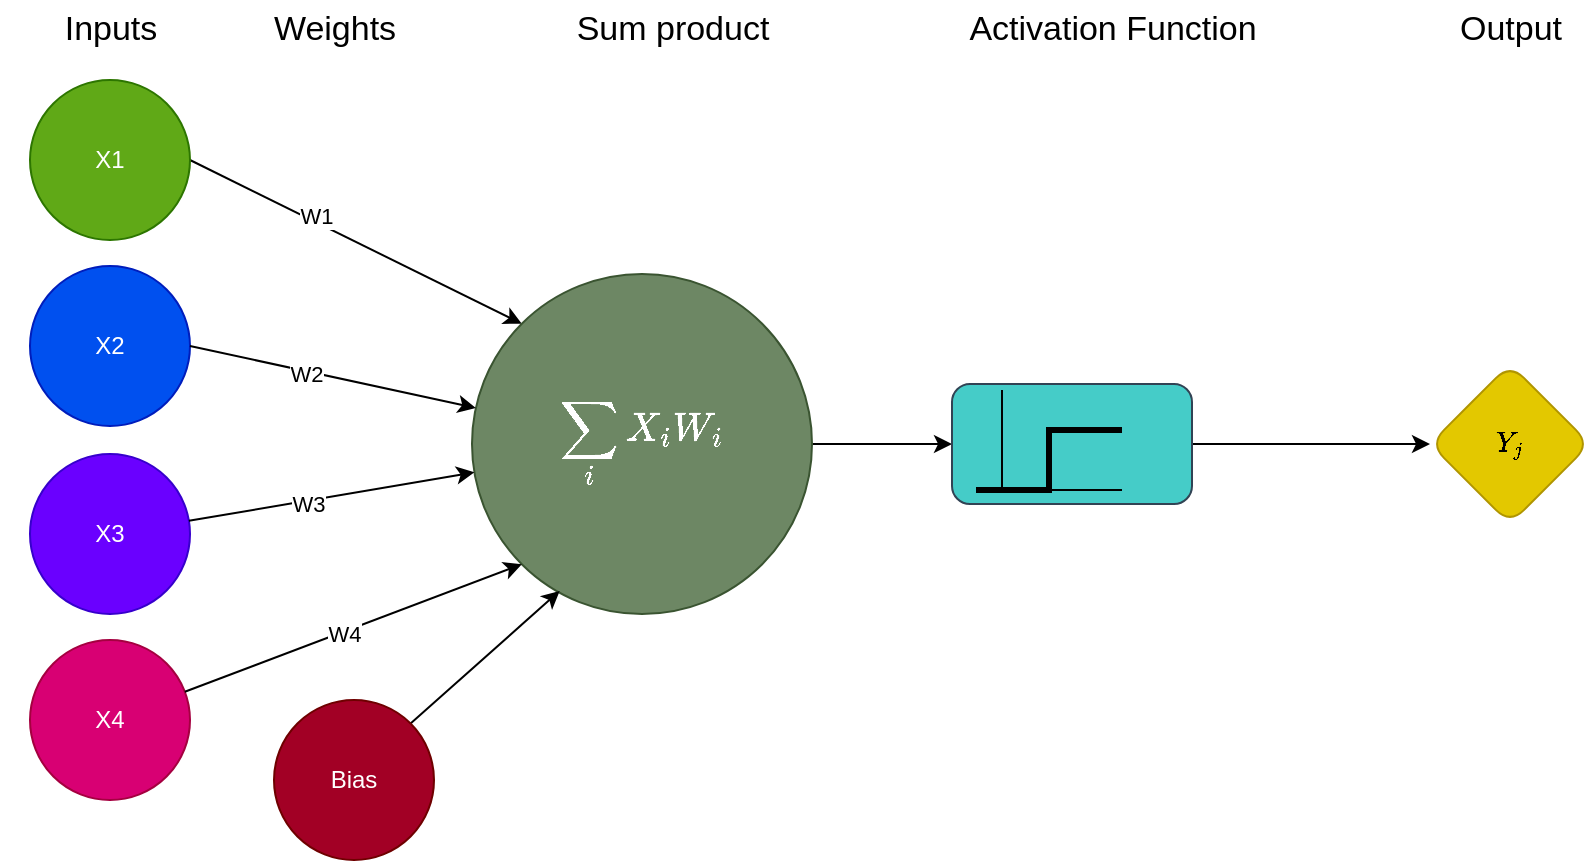 <mxfile version="20.6.0" type="google"><diagram id="GfqTB5fxBcTbeX49WYBL" name="neuron"><mxGraphModel grid="1" page="1" gridSize="10" guides="1" tooltips="1" connect="1" arrows="1" fold="1" pageScale="1" pageWidth="827" pageHeight="1169" math="1" shadow="0"><root><mxCell id="0"/><mxCell id="1" parent="0"/><mxCell id="25" style="edgeStyle=none;html=1;exitX=1;exitY=0.5;exitDx=0;exitDy=0;entryX=0;entryY=0;entryDx=0;entryDy=0;" edge="1" parent="1" source="5" target="9"><mxGeometry relative="1" as="geometry"/></mxCell><mxCell id="29" value="W1" style="edgeLabel;html=1;align=center;verticalAlign=middle;resizable=0;points=[];" vertex="1" connectable="0" parent="25"><mxGeometry x="-0.254" y="3" relative="1" as="geometry"><mxPoint as="offset"/></mxGeometry></mxCell><mxCell id="52" value="" style="group" vertex="1" connectable="0" parent="1"><mxGeometry x="3" y="80" width="110" height="360" as="geometry"/></mxCell><mxCell id="5" value="X1" style="ellipse;whiteSpace=wrap;html=1;aspect=fixed;fillColor=#60a917;fontColor=#ffffff;strokeColor=#2D7600;" vertex="1" parent="52"><mxGeometry x="15" width="80" height="80" as="geometry"/></mxCell><mxCell id="14" value="X2" style="ellipse;whiteSpace=wrap;html=1;aspect=fixed;fillColor=#0050ef;fontColor=#ffffff;strokeColor=#001DBC;" vertex="1" parent="52"><mxGeometry x="15" y="93" width="80" height="80" as="geometry"/></mxCell><mxCell id="15" value="X3" style="ellipse;whiteSpace=wrap;html=1;aspect=fixed;fillColor=#6a00ff;fontColor=#ffffff;strokeColor=#3700CC;" vertex="1" parent="52"><mxGeometry x="15" y="187" width="80" height="80" as="geometry"/></mxCell><mxCell id="16" value="X4" style="ellipse;whiteSpace=wrap;html=1;aspect=fixed;fillColor=#d80073;fontColor=#ffffff;strokeColor=#A50040;" vertex="1" parent="52"><mxGeometry x="15" y="280" width="80" height="80" as="geometry"/></mxCell><mxCell id="35" value="" style="edgeStyle=none;html=1;fontSize=17;" edge="1" parent="1" source="9" target="34"><mxGeometry relative="1" as="geometry"/></mxCell><mxCell id="9" value="&lt;font style=&quot;font-size: 17px&quot;&gt;&lt;br&gt;$$\sum_i X_i W_i$$&amp;nbsp;&amp;nbsp;&lt;/font&gt;" style="ellipse;whiteSpace=wrap;html=1;aspect=fixed;align=center;fillColor=#6d8764;fontColor=#ffffff;strokeColor=#3A5431;" vertex="1" parent="1"><mxGeometry x="239" y="177" width="170" height="170" as="geometry"/></mxCell><mxCell id="26" style="edgeStyle=none;html=1;exitX=1;exitY=0.5;exitDx=0;exitDy=0;" edge="1" parent="1" source="14" target="9"><mxGeometry relative="1" as="geometry"/></mxCell><mxCell id="30" value="W2" style="edgeLabel;html=1;align=center;verticalAlign=middle;resizable=0;points=[];" vertex="1" connectable="0" parent="26"><mxGeometry x="-0.192" y="-1" relative="1" as="geometry"><mxPoint as="offset"/></mxGeometry></mxCell><mxCell id="27" style="edgeStyle=none;html=1;" edge="1" parent="1" source="15" target="9"><mxGeometry relative="1" as="geometry"/></mxCell><mxCell id="31" value="W3" style="edgeLabel;html=1;align=center;verticalAlign=middle;resizable=0;points=[];" vertex="1" connectable="0" parent="27"><mxGeometry x="-0.168" y="-1" relative="1" as="geometry"><mxPoint as="offset"/></mxGeometry></mxCell><mxCell id="28" style="edgeStyle=none;html=1;entryX=0;entryY=1;entryDx=0;entryDy=0;" edge="1" parent="1" source="16" target="9"><mxGeometry relative="1" as="geometry"/></mxCell><mxCell id="32" value="W4" style="edgeLabel;html=1;align=center;verticalAlign=middle;resizable=0;points=[];" vertex="1" connectable="0" parent="28"><mxGeometry x="-0.055" y="-1" relative="1" as="geometry"><mxPoint x="-1" as="offset"/></mxGeometry></mxCell><mxCell id="45" value="" style="edgeStyle=elbowEdgeStyle;rounded=0;html=1;fontSize=17;endArrow=classic;endFill=1;strokeWidth=1;" edge="1" parent="1" source="34" target="44"><mxGeometry relative="1" as="geometry"/></mxCell><mxCell id="43" value="Activation Function" style="text;html=1;align=center;verticalAlign=middle;resizable=0;points=[];autosize=1;strokeColor=none;fillColor=none;fontSize=17;" vertex="1" parent="1"><mxGeometry x="479" y="40" width="160" height="30" as="geometry"/></mxCell><mxCell id="44" value="$$Y_j$$" style="rhombus;whiteSpace=wrap;html=1;rounded=1;fillColor=#e3c800;fontColor=#000000;strokeColor=#B09500;" vertex="1" parent="1"><mxGeometry x="718" y="222" width="80" height="80" as="geometry"/></mxCell><mxCell id="47" value="Inputs" style="text;html=1;align=center;verticalAlign=middle;resizable=0;points=[];autosize=1;strokeColor=none;fillColor=none;fontSize=17;" vertex="1" parent="1"><mxGeometry x="28" y="40" width="60" height="30" as="geometry"/></mxCell><mxCell id="48" value="Weights" style="text;html=1;align=center;verticalAlign=middle;resizable=0;points=[];autosize=1;strokeColor=none;fillColor=none;fontSize=17;" vertex="1" parent="1"><mxGeometry x="130" y="40" width="80" height="30" as="geometry"/></mxCell><mxCell id="49" value="Sum product" style="text;html=1;align=center;verticalAlign=middle;resizable=0;points=[];autosize=1;strokeColor=none;fillColor=none;fontSize=17;" vertex="1" parent="1"><mxGeometry x="284" y="40" width="110" height="30" as="geometry"/></mxCell><mxCell id="50" value="Output" style="text;html=1;align=center;verticalAlign=middle;resizable=0;points=[];autosize=1;strokeColor=none;fillColor=none;fontSize=17;" vertex="1" parent="1"><mxGeometry x="723" y="40" width="70" height="30" as="geometry"/></mxCell><mxCell id="51" value="" style="group;fillColor=none;fontColor=#ffffff;strokeColor=#;container=0;" vertex="1" connectable="0" parent="1"><mxGeometry x="479" y="232" width="120" height="60" as="geometry"/></mxCell><mxCell id="56" style="rounded=0;html=1;exitX=1;exitY=0;exitDx=0;exitDy=0;entryX=0.258;entryY=0.932;entryDx=0;entryDy=0;entryPerimeter=0;fontSize=17;endArrow=classic;endFill=1;strokeWidth=1;" edge="1" parent="1" source="55" target="9"><mxGeometry relative="1" as="geometry"/></mxCell><mxCell id="55" value="Bias" style="ellipse;whiteSpace=wrap;html=1;aspect=fixed;fillColor=#a20025;fontColor=#ffffff;strokeColor=#6F0000;" vertex="1" parent="1"><mxGeometry x="140" y="390" width="80" height="80" as="geometry"/></mxCell><mxCell id="34" value="" style="rounded=1;whiteSpace=wrap;html=1;fillColor=#45CCC8;fontColor=#ffffff;strokeColor=#314354;" vertex="1" parent="1"><mxGeometry x="479" y="232" width="120" height="60" as="geometry"/></mxCell><mxCell id="36" value="" style="endArrow=none;html=1;fontSize=17;" edge="1" parent="1"><mxGeometry width="50" height="50" relative="1" as="geometry"><mxPoint x="504" y="285" as="sourcePoint"/><mxPoint x="564" y="285" as="targetPoint"/></mxGeometry></mxCell><mxCell id="37" value="" style="endArrow=none;html=1;fontSize=17;" edge="1" parent="1"><mxGeometry width="50" height="50" relative="1" as="geometry"><mxPoint x="504" y="285" as="sourcePoint"/><mxPoint x="504" y="235" as="targetPoint"/></mxGeometry></mxCell><mxCell id="39" value="" style="edgeStyle=elbowEdgeStyle;endArrow=none;html=1;fontSize=17;endFill=0;rounded=0;strokeWidth=3;" edge="1" parent="1"><mxGeometry width="50" height="50" relative="1" as="geometry"><mxPoint x="491" y="285" as="sourcePoint"/><mxPoint x="564" y="255" as="targetPoint"/></mxGeometry></mxCell></root></mxGraphModel></diagram></mxfile>
